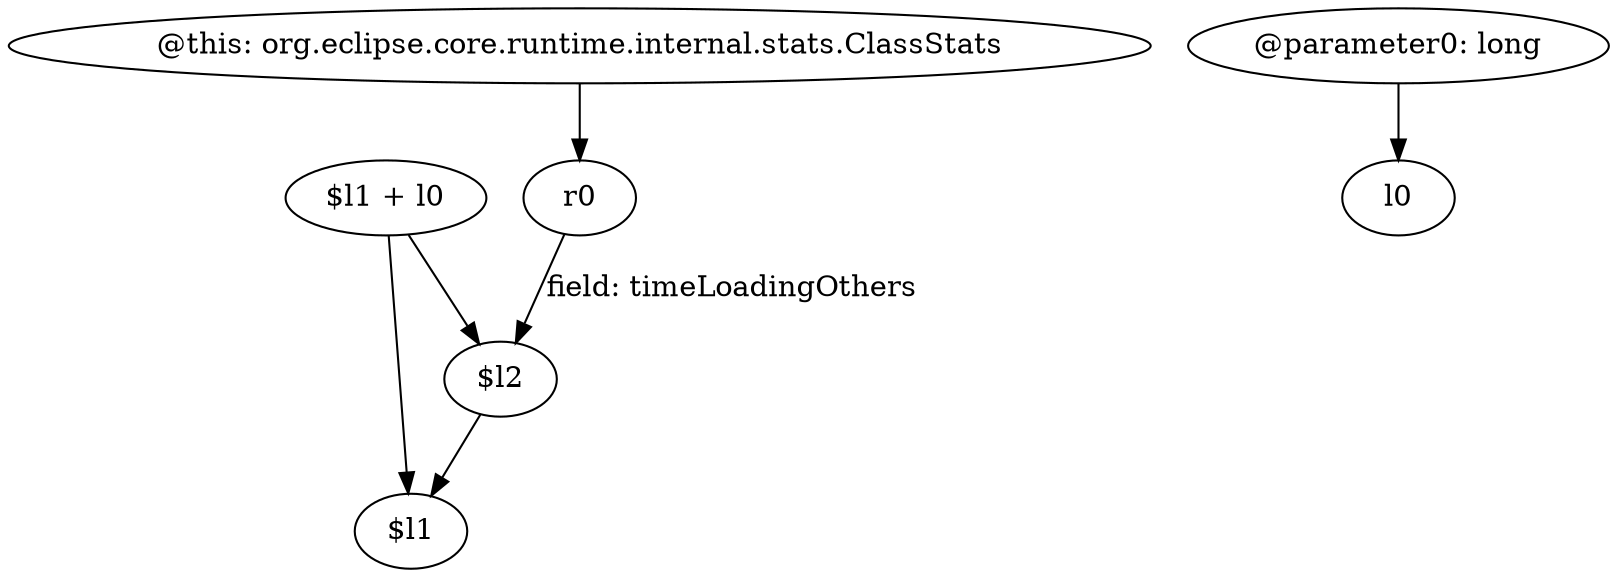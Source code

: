 digraph g {
0[label="$l1 + l0"]
1[label="$l2"]
0->1[label=""]
2[label="@this: org.eclipse.core.runtime.internal.stats.ClassStats"]
3[label="r0"]
2->3[label=""]
4[label="@parameter0: long"]
5[label="l0"]
4->5[label=""]
3->1[label="field: timeLoadingOthers"]
6[label="$l1"]
1->6[label=""]
0->6[label=""]
}